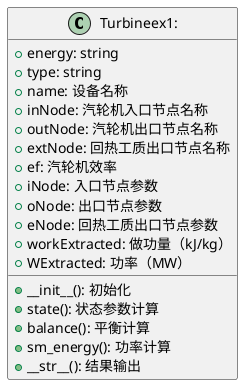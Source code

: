 @startuml

class Turbineex1:
{
    +energy: string
    +type: string
    +name: 设备名称
    +inNode: 汽轮机入口节点名称
    +outNode: 汽轮机出口节点名称
    +extNode: 回热工质出口节点名称
    +ef: 汽轮机效率
    +iNode: 入口节点参数
    +oNode: 出口节点参数
    +eNode: 回热工质出口节点参数
    +workExtracted: 做功量（kJ/kg）
    +WExtracted: 功率（MW）
    +__init__(): 初始化
    +state(): 状态参数计算
    +balance(): 平衡计算
    +sm_energy(): 功率计算
    +__str__(): 结果输出
}

@enduml